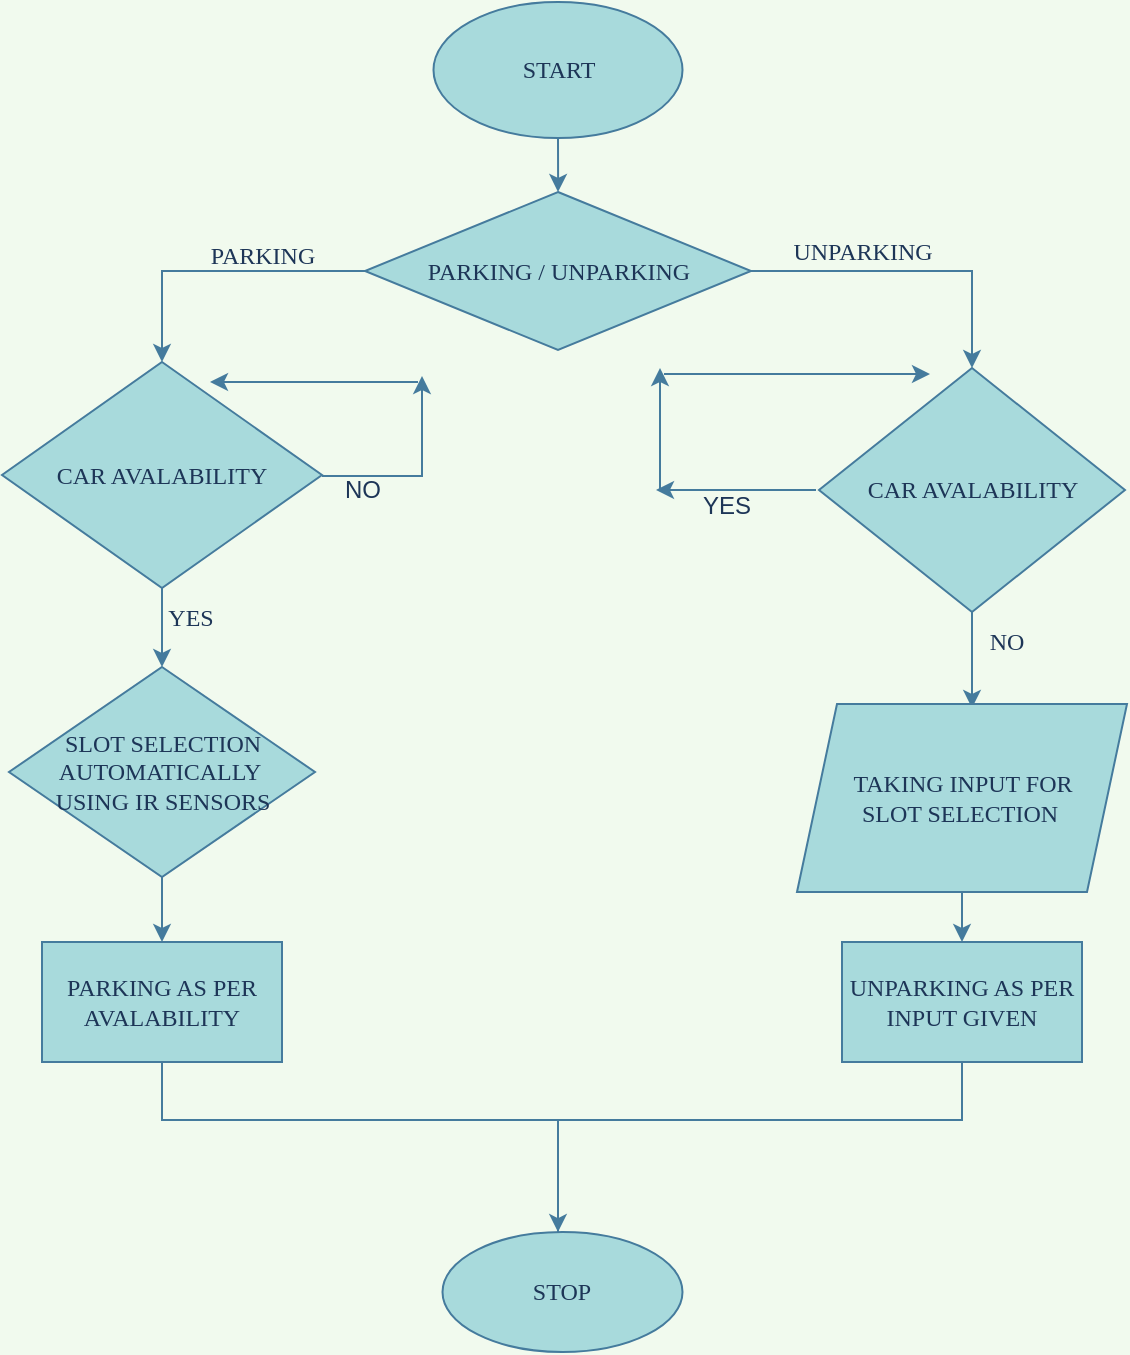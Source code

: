 <mxfile version="20.3.3" type="github">
  <diagram id="Ed8boLnHnijK1wKDId39" name="Page-1">
    <mxGraphModel dx="1021" dy="567" grid="0" gridSize="10" guides="1" tooltips="1" connect="1" arrows="1" fold="1" page="1" pageScale="1" pageWidth="850" pageHeight="1100" background="#F1FAEE" math="0" shadow="0">
      <root>
        <mxCell id="0" />
        <mxCell id="1" parent="0" />
        <mxCell id="Q_q4lqlpqD65z0d_PAJl-42" value="" style="group" vertex="1" connectable="0" parent="1">
          <mxGeometry x="139" y="23" width="562.5" height="675" as="geometry" />
        </mxCell>
        <mxCell id="Q_q4lqlpqD65z0d_PAJl-1" value="START" style="ellipse;whiteSpace=wrap;html=1;fontFamily=Times New Roman;fillColor=#A8DADC;strokeColor=#457B9D;fontColor=#1D3557;" vertex="1" parent="Q_q4lqlpqD65z0d_PAJl-42">
          <mxGeometry x="215.75" width="124.5" height="68" as="geometry" />
        </mxCell>
        <mxCell id="Q_q4lqlpqD65z0d_PAJl-2" value="PARKING / UNPARKING" style="rhombus;whiteSpace=wrap;html=1;fontFamily=Times New Roman;fillColor=#A8DADC;strokeColor=#457B9D;fontColor=#1D3557;" vertex="1" parent="Q_q4lqlpqD65z0d_PAJl-42">
          <mxGeometry x="181.5" y="95" width="193" height="79" as="geometry" />
        </mxCell>
        <mxCell id="Q_q4lqlpqD65z0d_PAJl-3" value="" style="edgeStyle=orthogonalEdgeStyle;rounded=0;orthogonalLoop=1;jettySize=auto;html=1;fontFamily=Times New Roman;labelBackgroundColor=#F1FAEE;strokeColor=#457B9D;fontColor=#1D3557;" edge="1" parent="Q_q4lqlpqD65z0d_PAJl-42" source="Q_q4lqlpqD65z0d_PAJl-1" target="Q_q4lqlpqD65z0d_PAJl-2">
          <mxGeometry relative="1" as="geometry" />
        </mxCell>
        <mxCell id="Q_q4lqlpqD65z0d_PAJl-4" value="CAR AVALABILITY" style="rhombus;whiteSpace=wrap;html=1;fontFamily=Times New Roman;fillColor=#A8DADC;strokeColor=#457B9D;fontColor=#1D3557;" vertex="1" parent="Q_q4lqlpqD65z0d_PAJl-42">
          <mxGeometry y="180" width="160" height="113" as="geometry" />
        </mxCell>
        <mxCell id="Q_q4lqlpqD65z0d_PAJl-5" value="" style="edgeStyle=orthogonalEdgeStyle;rounded=0;orthogonalLoop=1;jettySize=auto;html=1;fontFamily=Times New Roman;labelBackgroundColor=#F1FAEE;strokeColor=#457B9D;fontColor=#1D3557;" edge="1" parent="Q_q4lqlpqD65z0d_PAJl-42" source="Q_q4lqlpqD65z0d_PAJl-2" target="Q_q4lqlpqD65z0d_PAJl-4">
          <mxGeometry relative="1" as="geometry" />
        </mxCell>
        <mxCell id="Q_q4lqlpqD65z0d_PAJl-11" value="" style="edgeStyle=orthogonalEdgeStyle;rounded=0;orthogonalLoop=1;jettySize=auto;html=1;fontFamily=Times New Roman;labelBackgroundColor=#F1FAEE;strokeColor=#457B9D;fontColor=#1D3557;" edge="1" parent="Q_q4lqlpqD65z0d_PAJl-42" source="Q_q4lqlpqD65z0d_PAJl-6">
          <mxGeometry relative="1" as="geometry">
            <mxPoint x="485" y="353" as="targetPoint" />
          </mxGeometry>
        </mxCell>
        <mxCell id="Q_q4lqlpqD65z0d_PAJl-6" value="CAR AVALABILITY" style="rhombus;whiteSpace=wrap;html=1;fontFamily=Times New Roman;fillColor=#A8DADC;strokeColor=#457B9D;fontColor=#1D3557;" vertex="1" parent="Q_q4lqlpqD65z0d_PAJl-42">
          <mxGeometry x="408.5" y="183" width="153" height="122" as="geometry" />
        </mxCell>
        <mxCell id="Q_q4lqlpqD65z0d_PAJl-7" value="" style="edgeStyle=orthogonalEdgeStyle;rounded=0;orthogonalLoop=1;jettySize=auto;html=1;fontFamily=Times New Roman;labelBackgroundColor=#F1FAEE;strokeColor=#457B9D;fontColor=#1D3557;" edge="1" parent="Q_q4lqlpqD65z0d_PAJl-42" source="Q_q4lqlpqD65z0d_PAJl-2" target="Q_q4lqlpqD65z0d_PAJl-6">
          <mxGeometry relative="1" as="geometry" />
        </mxCell>
        <mxCell id="Q_q4lqlpqD65z0d_PAJl-8" value="SLOT SELECTION AUTOMATICALLY&amp;nbsp;&lt;br&gt;USING IR SENSORS" style="rhombus;whiteSpace=wrap;html=1;fontFamily=Times New Roman;fillColor=#A8DADC;strokeColor=#457B9D;fontColor=#1D3557;" vertex="1" parent="Q_q4lqlpqD65z0d_PAJl-42">
          <mxGeometry x="3.5" y="332.5" width="153" height="105" as="geometry" />
        </mxCell>
        <mxCell id="Q_q4lqlpqD65z0d_PAJl-9" value="" style="edgeStyle=orthogonalEdgeStyle;rounded=0;orthogonalLoop=1;jettySize=auto;html=1;fontFamily=Times New Roman;labelBackgroundColor=#F1FAEE;strokeColor=#457B9D;fontColor=#1D3557;" edge="1" parent="Q_q4lqlpqD65z0d_PAJl-42" source="Q_q4lqlpqD65z0d_PAJl-4" target="Q_q4lqlpqD65z0d_PAJl-8">
          <mxGeometry relative="1" as="geometry" />
        </mxCell>
        <mxCell id="Q_q4lqlpqD65z0d_PAJl-12" value="PARKING AS PER AVALABILITY" style="whiteSpace=wrap;html=1;fontFamily=Times New Roman;fillColor=#A8DADC;strokeColor=#457B9D;fontColor=#1D3557;" vertex="1" parent="Q_q4lqlpqD65z0d_PAJl-42">
          <mxGeometry x="20" y="470" width="120" height="60" as="geometry" />
        </mxCell>
        <mxCell id="Q_q4lqlpqD65z0d_PAJl-13" value="" style="edgeStyle=orthogonalEdgeStyle;rounded=0;orthogonalLoop=1;jettySize=auto;html=1;fontFamily=Times New Roman;labelBackgroundColor=#F1FAEE;strokeColor=#457B9D;fontColor=#1D3557;" edge="1" parent="Q_q4lqlpqD65z0d_PAJl-42" source="Q_q4lqlpqD65z0d_PAJl-8" target="Q_q4lqlpqD65z0d_PAJl-12">
          <mxGeometry relative="1" as="geometry" />
        </mxCell>
        <mxCell id="Q_q4lqlpqD65z0d_PAJl-14" value="UNPARKING AS PER INPUT GIVEN" style="whiteSpace=wrap;html=1;fontFamily=Times New Roman;fillColor=#A8DADC;strokeColor=#457B9D;fontColor=#1D3557;" vertex="1" parent="Q_q4lqlpqD65z0d_PAJl-42">
          <mxGeometry x="420" y="470" width="120" height="60" as="geometry" />
        </mxCell>
        <mxCell id="Q_q4lqlpqD65z0d_PAJl-23" value="PARKING" style="text;html=1;align=center;verticalAlign=middle;resizable=0;points=[];autosize=1;strokeColor=none;fillColor=none;fontFamily=Times New Roman;fontColor=#1D3557;" vertex="1" parent="Q_q4lqlpqD65z0d_PAJl-42">
          <mxGeometry x="94" y="114" width="72" height="26" as="geometry" />
        </mxCell>
        <mxCell id="Q_q4lqlpqD65z0d_PAJl-24" value="UNPARKING" style="text;html=1;align=center;verticalAlign=middle;resizable=0;points=[];autosize=1;strokeColor=none;fillColor=none;fontFamily=Times New Roman;fontColor=#1D3557;" vertex="1" parent="Q_q4lqlpqD65z0d_PAJl-42">
          <mxGeometry x="385" y="112" width="90" height="26" as="geometry" />
        </mxCell>
        <mxCell id="Q_q4lqlpqD65z0d_PAJl-25" value="YES" style="text;html=1;align=center;verticalAlign=middle;resizable=0;points=[];autosize=1;strokeColor=none;fillColor=none;fontFamily=Times New Roman;fontColor=#1D3557;" vertex="1" parent="Q_q4lqlpqD65z0d_PAJl-42">
          <mxGeometry x="74" y="295" width="39" height="26" as="geometry" />
        </mxCell>
        <mxCell id="Q_q4lqlpqD65z0d_PAJl-26" value="NO" style="text;html=1;align=center;verticalAlign=middle;resizable=0;points=[];autosize=1;strokeColor=none;fillColor=none;fontFamily=Times New Roman;fontColor=#1D3557;" vertex="1" parent="Q_q4lqlpqD65z0d_PAJl-42">
          <mxGeometry x="484" y="306.5" width="36" height="26" as="geometry" />
        </mxCell>
        <mxCell id="Q_q4lqlpqD65z0d_PAJl-27" value="TAKING INPUT FOR &lt;br&gt;SLOT SELECTION&amp;nbsp;" style="shape=parallelogram;perimeter=parallelogramPerimeter;whiteSpace=wrap;html=1;fixedSize=1;fontFamily=Times New Roman;fillColor=#A8DADC;strokeColor=#457B9D;fontColor=#1D3557;" vertex="1" parent="Q_q4lqlpqD65z0d_PAJl-42">
          <mxGeometry x="397.5" y="351" width="165" height="94" as="geometry" />
        </mxCell>
        <mxCell id="Q_q4lqlpqD65z0d_PAJl-15" value="" style="edgeStyle=orthogonalEdgeStyle;rounded=0;orthogonalLoop=1;jettySize=auto;html=1;fontFamily=Times New Roman;labelBackgroundColor=#F1FAEE;strokeColor=#457B9D;fontColor=#1D3557;" edge="1" parent="Q_q4lqlpqD65z0d_PAJl-42" source="Q_q4lqlpqD65z0d_PAJl-27" target="Q_q4lqlpqD65z0d_PAJl-14">
          <mxGeometry relative="1" as="geometry">
            <mxPoint x="488" y="446" as="sourcePoint" />
          </mxGeometry>
        </mxCell>
        <mxCell id="Q_q4lqlpqD65z0d_PAJl-31" value="" style="edgeStyle=segmentEdgeStyle;endArrow=classic;html=1;rounded=0;strokeColor=#457B9D;fontColor=#1D3557;fillColor=#A8DADC;" edge="1" parent="Q_q4lqlpqD65z0d_PAJl-42">
          <mxGeometry width="50" height="50" relative="1" as="geometry">
            <mxPoint x="160" y="237" as="sourcePoint" />
            <mxPoint x="210" y="187" as="targetPoint" />
          </mxGeometry>
        </mxCell>
        <mxCell id="Q_q4lqlpqD65z0d_PAJl-35" value="" style="endArrow=classic;html=1;rounded=0;strokeColor=#457B9D;fontColor=#1D3557;fillColor=#A8DADC;" edge="1" parent="Q_q4lqlpqD65z0d_PAJl-42">
          <mxGeometry width="50" height="50" relative="1" as="geometry">
            <mxPoint x="208" y="190" as="sourcePoint" />
            <mxPoint x="104" y="190" as="targetPoint" />
            <Array as="points" />
          </mxGeometry>
        </mxCell>
        <mxCell id="Q_q4lqlpqD65z0d_PAJl-36" value="" style="endArrow=classic;html=1;rounded=0;strokeColor=#457B9D;fontColor=#1D3557;fillColor=#A8DADC;" edge="1" parent="Q_q4lqlpqD65z0d_PAJl-42">
          <mxGeometry width="50" height="50" relative="1" as="geometry">
            <mxPoint x="407" y="244" as="sourcePoint" />
            <mxPoint x="327" y="244" as="targetPoint" />
          </mxGeometry>
        </mxCell>
        <mxCell id="Q_q4lqlpqD65z0d_PAJl-37" value="" style="endArrow=classic;html=1;rounded=0;strokeColor=#457B9D;fontColor=#1D3557;fillColor=#A8DADC;" edge="1" parent="Q_q4lqlpqD65z0d_PAJl-42">
          <mxGeometry width="50" height="50" relative="1" as="geometry">
            <mxPoint x="329" y="244" as="sourcePoint" />
            <mxPoint x="329" y="183" as="targetPoint" />
            <Array as="points" />
          </mxGeometry>
        </mxCell>
        <mxCell id="Q_q4lqlpqD65z0d_PAJl-38" value="" style="endArrow=classic;html=1;rounded=0;strokeColor=#457B9D;fontColor=#1D3557;fillColor=#A8DADC;" edge="1" parent="Q_q4lqlpqD65z0d_PAJl-42">
          <mxGeometry width="50" height="50" relative="1" as="geometry">
            <mxPoint x="331" y="186" as="sourcePoint" />
            <mxPoint x="464" y="186" as="targetPoint" />
          </mxGeometry>
        </mxCell>
        <mxCell id="Q_q4lqlpqD65z0d_PAJl-39" value="NO" style="text;html=1;align=center;verticalAlign=middle;resizable=0;points=[];autosize=1;strokeColor=none;fillColor=none;fontColor=#1D3557;" vertex="1" parent="Q_q4lqlpqD65z0d_PAJl-42">
          <mxGeometry x="162" y="231" width="36" height="26" as="geometry" />
        </mxCell>
        <mxCell id="Q_q4lqlpqD65z0d_PAJl-40" value="YES" style="text;html=1;align=center;verticalAlign=middle;resizable=0;points=[];autosize=1;strokeColor=none;fillColor=none;fontColor=#1D3557;" vertex="1" parent="Q_q4lqlpqD65z0d_PAJl-42">
          <mxGeometry x="341" y="239" width="41" height="26" as="geometry" />
        </mxCell>
        <mxCell id="Q_q4lqlpqD65z0d_PAJl-21" value="STOP" style="ellipse;whiteSpace=wrap;html=1;fontFamily=Times New Roman;fillColor=#A8DADC;strokeColor=#457B9D;fontColor=#1D3557;" vertex="1" parent="Q_q4lqlpqD65z0d_PAJl-42">
          <mxGeometry x="220.25" y="615" width="120" height="60" as="geometry" />
        </mxCell>
        <mxCell id="Q_q4lqlpqD65z0d_PAJl-22" value="" style="edgeStyle=orthogonalEdgeStyle;rounded=0;orthogonalLoop=1;jettySize=auto;html=1;fontFamily=Times New Roman;labelBackgroundColor=#F1FAEE;strokeColor=#457B9D;fontColor=#1D3557;" edge="1" parent="Q_q4lqlpqD65z0d_PAJl-42" source="Q_q4lqlpqD65z0d_PAJl-12" target="Q_q4lqlpqD65z0d_PAJl-21">
          <mxGeometry relative="1" as="geometry">
            <Array as="points">
              <mxPoint x="80" y="559" />
              <mxPoint x="278" y="559" />
            </Array>
          </mxGeometry>
        </mxCell>
        <mxCell id="Q_q4lqlpqD65z0d_PAJl-41" value="" style="edgeStyle=orthogonalEdgeStyle;rounded=0;orthogonalLoop=1;jettySize=auto;html=1;fontFamily=Times New Roman;labelBackgroundColor=#F1FAEE;strokeColor=#457B9D;fontColor=#1D3557;endArrow=none;" edge="1" parent="Q_q4lqlpqD65z0d_PAJl-42" source="Q_q4lqlpqD65z0d_PAJl-14" target="Q_q4lqlpqD65z0d_PAJl-21">
          <mxGeometry relative="1" as="geometry">
            <mxPoint x="420" y="500" as="sourcePoint" />
            <mxPoint x="266" y="617" as="targetPoint" />
            <Array as="points">
              <mxPoint x="480" y="559" />
              <mxPoint x="278" y="559" />
            </Array>
          </mxGeometry>
        </mxCell>
      </root>
    </mxGraphModel>
  </diagram>
</mxfile>
